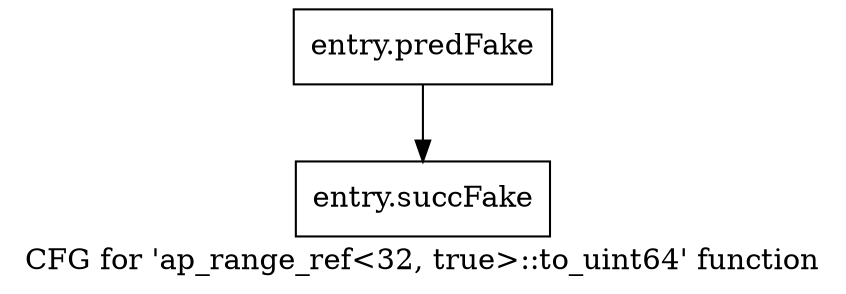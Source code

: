 digraph "CFG for 'ap_range_ref\<32, true\>::to_uint64' function" {
	label="CFG for 'ap_range_ref\<32, true\>::to_uint64' function";

	Node0x5a7e580 [shape=record,filename="",linenumber="",label="{entry.predFake}"];
	Node0x5a7e580 -> Node0x5b34350[ callList="" memoryops="" filename="/home/omerfaruk/tools/Xilinx/Vitis_HLS/2023.2/include/etc/ap_int_ref.h" execusionnum="0"];
	Node0x5b34350 [shape=record,filename="/home/omerfaruk/tools/Xilinx/Vitis_HLS/2023.2/include/etc/ap_int_ref.h",linenumber="668",label="{entry.succFake}"];
}
